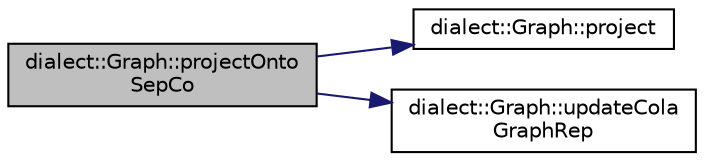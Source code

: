 digraph "dialect::Graph::projectOntoSepCo"
{
  edge [fontname="Helvetica",fontsize="10",labelfontname="Helvetica",labelfontsize="10"];
  node [fontname="Helvetica",fontsize="10",shape=record];
  rankdir="LR";
  Node120 [label="dialect::Graph::projectOnto\lSepCo",height=0.2,width=0.4,color="black", fillcolor="grey75", style="filled", fontcolor="black"];
  Node120 -> Node121 [color="midnightblue",fontsize="10",style="solid",fontname="Helvetica"];
  Node121 [label="dialect::Graph::project",height=0.2,width=0.4,color="black", fillcolor="white", style="filled",URL="$classdialect_1_1Graph.html#aeea36ce5feae54b0d01a3eac2149e7fd",tooltip="Project onto cola constraints. "];
  Node120 -> Node122 [color="midnightblue",fontsize="10",style="solid",fontname="Helvetica"];
  Node122 [label="dialect::Graph::updateCola\lGraphRep",height=0.2,width=0.4,color="black", fillcolor="white", style="filled",URL="$classdialect_1_1Graph.html#a31babece97b97027811018459ea32541",tooltip="Refresh, as needed, the data structures necessary for applying the methods of libcola to this Graph..."];
}

